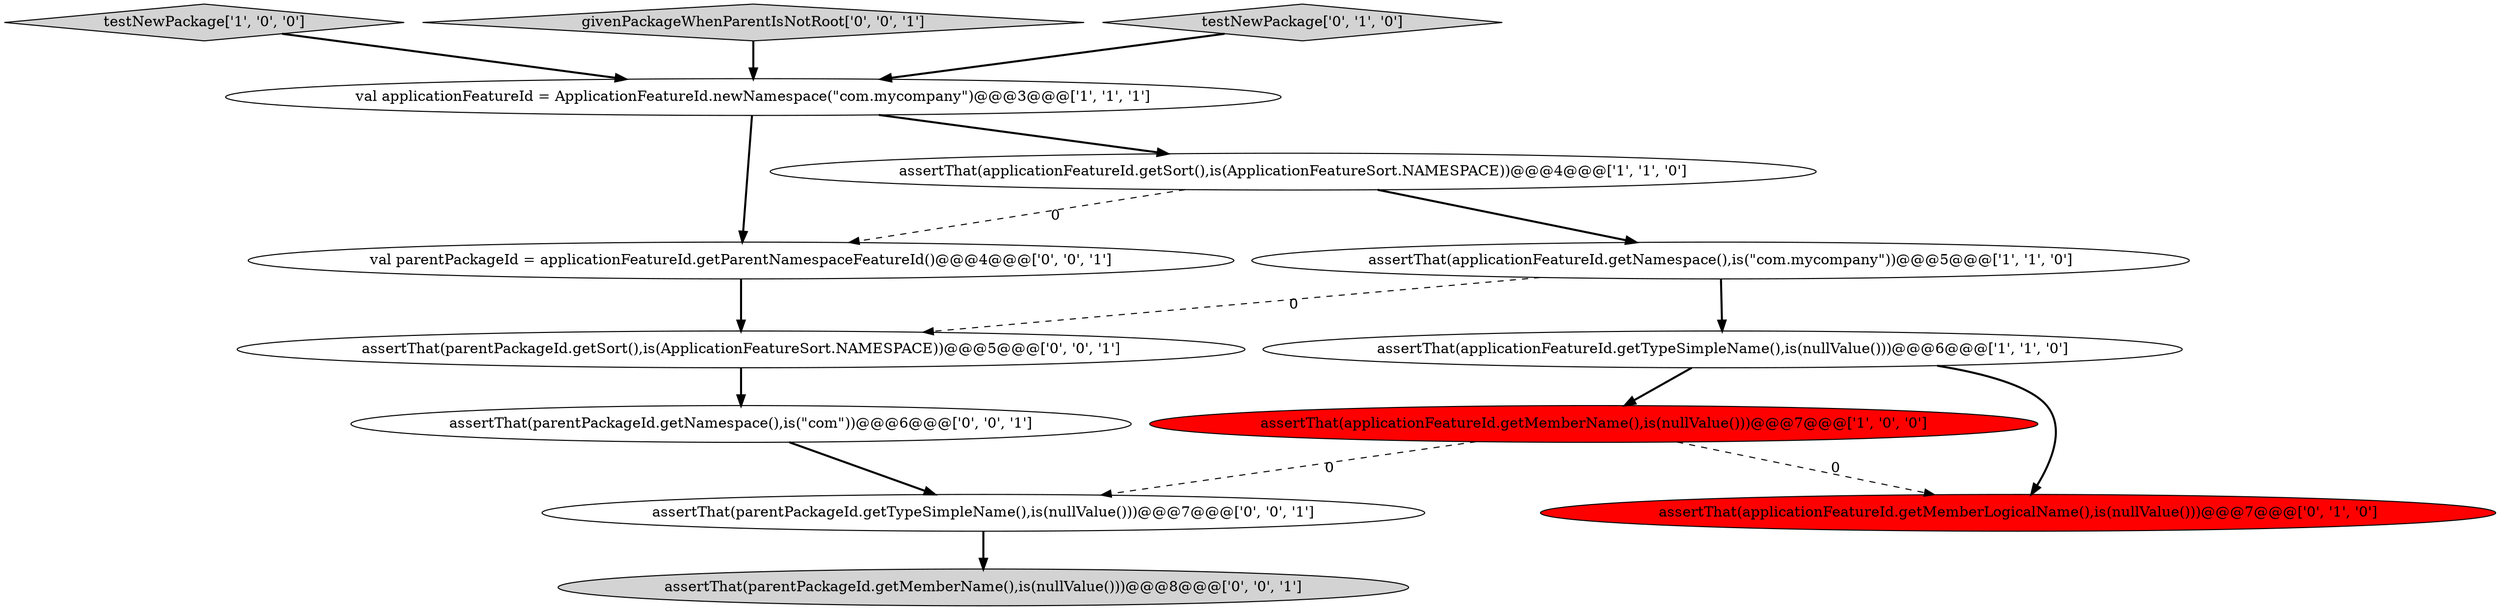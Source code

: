 digraph {
10 [style = filled, label = "assertThat(parentPackageId.getSort(),is(ApplicationFeatureSort.NAMESPACE))@@@5@@@['0', '0', '1']", fillcolor = white, shape = ellipse image = "AAA0AAABBB3BBB"];
13 [style = filled, label = "assertThat(parentPackageId.getNamespace(),is(\"com\"))@@@6@@@['0', '0', '1']", fillcolor = white, shape = ellipse image = "AAA0AAABBB3BBB"];
3 [style = filled, label = "testNewPackage['1', '0', '0']", fillcolor = lightgray, shape = diamond image = "AAA0AAABBB1BBB"];
8 [style = filled, label = "assertThat(parentPackageId.getMemberName(),is(nullValue()))@@@8@@@['0', '0', '1']", fillcolor = lightgray, shape = ellipse image = "AAA0AAABBB3BBB"];
11 [style = filled, label = "givenPackageWhenParentIsNotRoot['0', '0', '1']", fillcolor = lightgray, shape = diamond image = "AAA0AAABBB3BBB"];
9 [style = filled, label = "val parentPackageId = applicationFeatureId.getParentNamespaceFeatureId()@@@4@@@['0', '0', '1']", fillcolor = white, shape = ellipse image = "AAA0AAABBB3BBB"];
0 [style = filled, label = "assertThat(applicationFeatureId.getTypeSimpleName(),is(nullValue()))@@@6@@@['1', '1', '0']", fillcolor = white, shape = ellipse image = "AAA0AAABBB1BBB"];
2 [style = filled, label = "assertThat(applicationFeatureId.getSort(),is(ApplicationFeatureSort.NAMESPACE))@@@4@@@['1', '1', '0']", fillcolor = white, shape = ellipse image = "AAA0AAABBB1BBB"];
7 [style = filled, label = "testNewPackage['0', '1', '0']", fillcolor = lightgray, shape = diamond image = "AAA0AAABBB2BBB"];
6 [style = filled, label = "assertThat(applicationFeatureId.getMemberLogicalName(),is(nullValue()))@@@7@@@['0', '1', '0']", fillcolor = red, shape = ellipse image = "AAA1AAABBB2BBB"];
4 [style = filled, label = "assertThat(applicationFeatureId.getNamespace(),is(\"com.mycompany\"))@@@5@@@['1', '1', '0']", fillcolor = white, shape = ellipse image = "AAA0AAABBB1BBB"];
5 [style = filled, label = "val applicationFeatureId = ApplicationFeatureId.newNamespace(\"com.mycompany\")@@@3@@@['1', '1', '1']", fillcolor = white, shape = ellipse image = "AAA0AAABBB1BBB"];
1 [style = filled, label = "assertThat(applicationFeatureId.getMemberName(),is(nullValue()))@@@7@@@['1', '0', '0']", fillcolor = red, shape = ellipse image = "AAA1AAABBB1BBB"];
12 [style = filled, label = "assertThat(parentPackageId.getTypeSimpleName(),is(nullValue()))@@@7@@@['0', '0', '1']", fillcolor = white, shape = ellipse image = "AAA0AAABBB3BBB"];
1->12 [style = dashed, label="0"];
11->5 [style = bold, label=""];
5->2 [style = bold, label=""];
3->5 [style = bold, label=""];
7->5 [style = bold, label=""];
13->12 [style = bold, label=""];
9->10 [style = bold, label=""];
4->10 [style = dashed, label="0"];
5->9 [style = bold, label=""];
10->13 [style = bold, label=""];
2->9 [style = dashed, label="0"];
2->4 [style = bold, label=""];
0->6 [style = bold, label=""];
0->1 [style = bold, label=""];
12->8 [style = bold, label=""];
1->6 [style = dashed, label="0"];
4->0 [style = bold, label=""];
}

